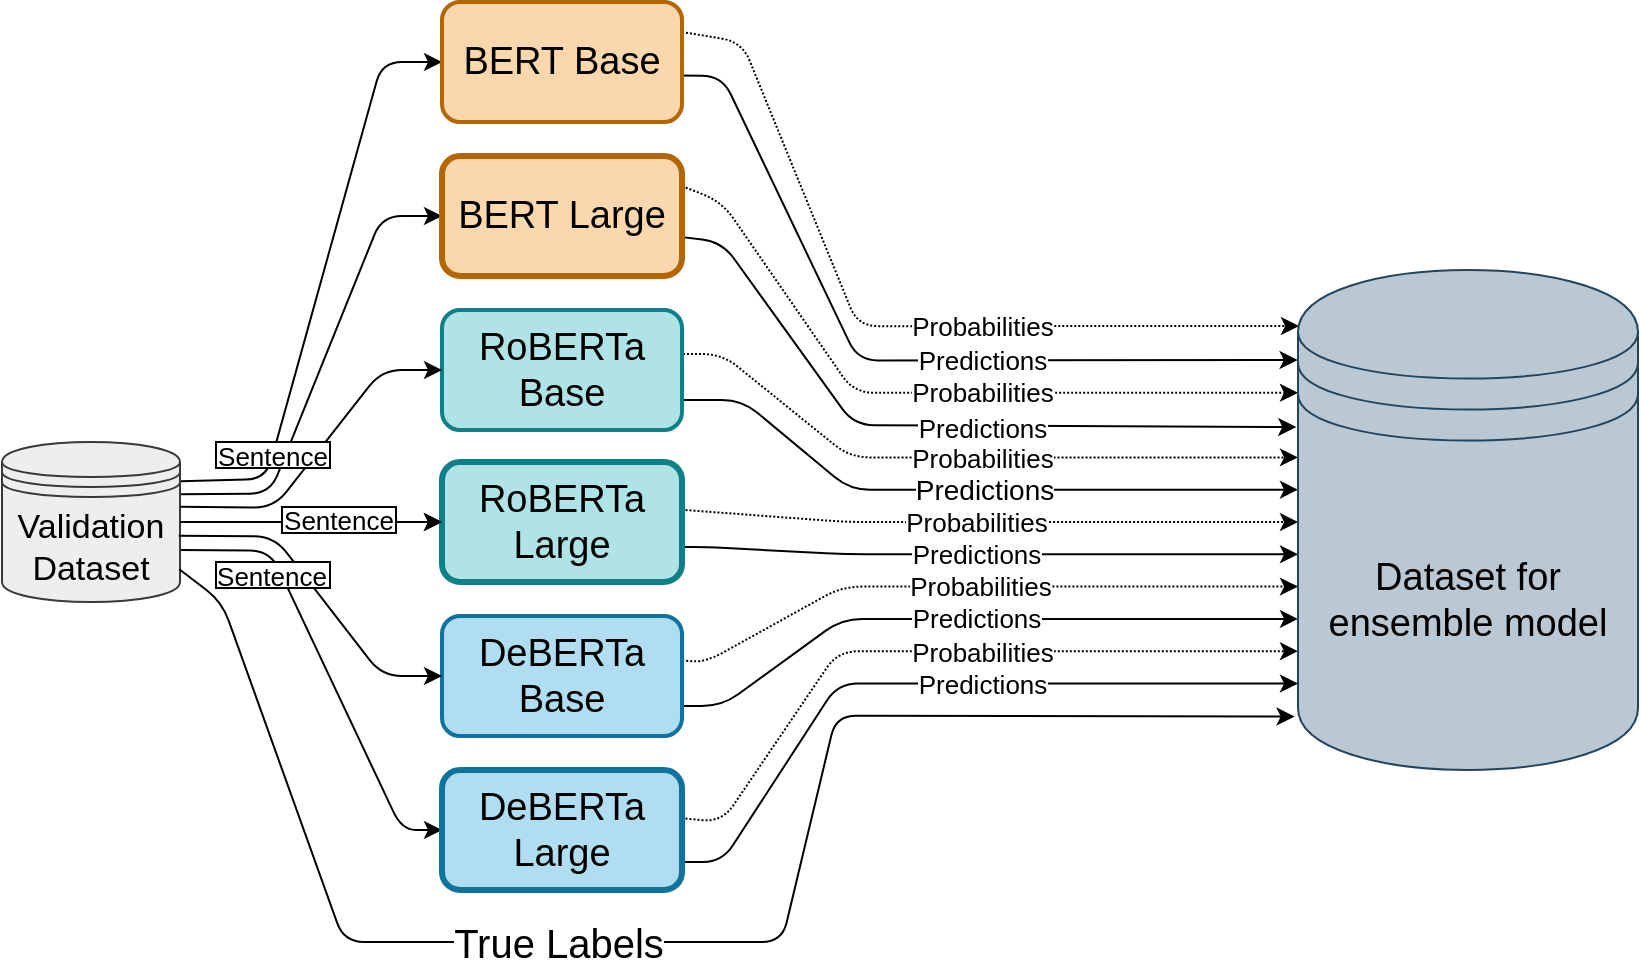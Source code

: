 <mxfile version="24.4.13" type="google">
  <diagram id="ZzDqadx2_SIlBwQup-JX" name="Page-1">
    <mxGraphModel grid="1" page="1" gridSize="10" guides="1" tooltips="1" connect="1" arrows="1" fold="1" pageScale="1" pageWidth="850" pageHeight="1100" math="0" shadow="0">
      <root>
        <mxCell id="0" />
        <mxCell id="1" parent="0" />
        <mxCell id="6gBF9ABzdq29Ft6zYh_U-1" value="Probabilities" style="edgeStyle=none;html=1;noEdgeStyle=1;orthogonal=1;dashed=1;dashPattern=1 1;fontSize=13;entryX=0.003;entryY=0.112;entryDx=0;entryDy=0;entryPerimeter=0;exitX=1;exitY=0.25;exitDx=0;exitDy=0;" parent="1" source="A6PBOMyZKVrQ29ENLVK5-2" target="6gBF9ABzdq29Ft6zYh_U-27" edge="1">
          <mxGeometry x="0.216" relative="1" as="geometry">
            <mxPoint x="633" y="202.077" as="targetPoint" />
            <Array as="points">
              <mxPoint x="390" y="60" />
              <mxPoint x="448" y="202.077" />
            </Array>
            <mxPoint x="360" y="16.5" as="sourcePoint" />
            <mxPoint as="offset" />
          </mxGeometry>
        </mxCell>
        <mxCell id="6gBF9ABzdq29Ft6zYh_U-2" value="Predictions" style="edgeStyle=none;html=1;noEdgeStyle=1;orthogonal=1;fontSize=13;entryX=-0.001;entryY=0.18;entryDx=0;entryDy=0;entryPerimeter=0;exitX=0.986;exitY=0.612;exitDx=0;exitDy=0;exitPerimeter=0;" parent="1" source="A6PBOMyZKVrQ29ENLVK5-2" target="6gBF9ABzdq29Ft6zYh_U-27" edge="1">
          <mxGeometry x="0.209" relative="1" as="geometry">
            <mxPoint x="633" y="219.231" as="targetPoint" />
            <Array as="points">
              <mxPoint x="380" y="77" />
              <mxPoint x="448" y="219.231" />
            </Array>
            <mxPoint x="360" y="42.5" as="sourcePoint" />
            <mxPoint as="offset" />
          </mxGeometry>
        </mxCell>
        <mxCell id="6gBF9ABzdq29Ft6zYh_U-9" style="edgeStyle=none;html=1;noEdgeStyle=1;orthogonal=1;exitX=1.004;exitY=0.245;exitDx=0;exitDy=0;exitPerimeter=0;entryX=0;entryY=0.5;entryDx=0;entryDy=0;" parent="1" source="A6PBOMyZKVrQ29ENLVK5-1" target="A6PBOMyZKVrQ29ENLVK5-2" edge="1">
          <mxGeometry relative="1" as="geometry">
            <Array as="points">
              <mxPoint x="152" y="278.571" />
              <mxPoint x="210" y="70" />
            </Array>
            <mxPoint x="140" y="279" as="sourcePoint" />
            <mxPoint x="240" y="30" as="targetPoint" />
          </mxGeometry>
        </mxCell>
        <mxCell id="6gBF9ABzdq29Ft6zYh_U-11" style="edgeStyle=none;html=1;noEdgeStyle=1;orthogonal=1;exitX=0.998;exitY=0.327;exitDx=0;exitDy=0;exitPerimeter=0;entryX=0;entryY=0.5;entryDx=0;entryDy=0;" parent="1" source="A6PBOMyZKVrQ29ENLVK5-1" target="A6PBOMyZKVrQ29ENLVK5-3" edge="1">
          <mxGeometry relative="1" as="geometry">
            <Array as="points">
              <mxPoint x="154" y="285.714" />
              <mxPoint x="210" y="147" />
            </Array>
            <mxPoint x="140" y="286" as="sourcePoint" />
            <mxPoint x="240" y="120" as="targetPoint" />
          </mxGeometry>
        </mxCell>
        <mxCell id="6gBF9ABzdq29Ft6zYh_U-12" style="edgeStyle=none;html=1;noEdgeStyle=1;orthogonal=1;exitX=0.995;exitY=0.675;exitDx=0;exitDy=0;exitPerimeter=0;entryX=0;entryY=0.5;entryDx=0;entryDy=0;" parent="1" source="A6PBOMyZKVrQ29ENLVK5-1" target="A6PBOMyZKVrQ29ENLVK5-7" edge="1">
          <mxGeometry relative="1" as="geometry">
            <mxPoint x="240" y="480" as="targetPoint" />
            <Array as="points">
              <mxPoint x="154" y="314.286" />
              <mxPoint x="220" y="454" />
            </Array>
            <mxPoint x="140" y="314" as="sourcePoint" />
          </mxGeometry>
        </mxCell>
        <mxCell id="6gBF9ABzdq29Ft6zYh_U-14" style="edgeStyle=none;html=1;noEdgeStyle=1;orthogonal=1;" parent="1" edge="1">
          <mxGeometry relative="1" as="geometry">
            <Array as="points">
              <mxPoint x="158" y="300.0" />
              <mxPoint x="228" y="300" />
            </Array>
            <mxPoint x="140" y="300" as="sourcePoint" />
            <mxPoint x="240" y="300" as="targetPoint" />
          </mxGeometry>
        </mxCell>
        <mxCell id="6gBF9ABzdq29Ft6zYh_U-17" value="Predictions" style="edgeStyle=none;html=1;noEdgeStyle=1;orthogonal=1;fontSize=13;entryX=-0.005;entryY=0.314;entryDx=0;entryDy=0;entryPerimeter=0;exitX=0.992;exitY=0.674;exitDx=0;exitDy=0;exitPerimeter=0;" parent="1" source="A6PBOMyZKVrQ29ENLVK5-3" target="6gBF9ABzdq29Ft6zYh_U-27" edge="1">
          <mxGeometry x="0.115" y="-1" relative="1" as="geometry">
            <mxPoint x="633" y="251.538" as="targetPoint" />
            <mxPoint x="360" y="132.5" as="sourcePoint" />
            <Array as="points">
              <mxPoint x="380" y="160" />
              <mxPoint x="446" y="251.538" />
            </Array>
            <mxPoint as="offset" />
          </mxGeometry>
        </mxCell>
        <mxCell id="6gBF9ABzdq29Ft6zYh_U-18" value="Predictions" style="edgeStyle=none;html=1;noEdgeStyle=1;orthogonal=1;fontSize=14;exitX=1;exitY=0.75;exitDx=0;exitDy=0;" parent="1" source="A6PBOMyZKVrQ29ENLVK5-4" target="6gBF9ABzdq29Ft6zYh_U-27" edge="1">
          <mxGeometry x="0.032" relative="1" as="geometry">
            <mxPoint x="660" y="235" as="targetPoint" />
            <mxPoint x="360" y="222.5" as="sourcePoint" />
            <Array as="points">
              <mxPoint x="390" y="239" />
              <mxPoint x="444" y="283.846" />
            </Array>
            <mxPoint as="offset" />
          </mxGeometry>
        </mxCell>
        <mxCell id="6gBF9ABzdq29Ft6zYh_U-19" value="Predictions" style="edgeStyle=none;html=1;noEdgeStyle=1;orthogonal=1;fontSize=13;" parent="1" target="6gBF9ABzdq29Ft6zYh_U-27" edge="1">
          <mxGeometry x="-0.047" relative="1" as="geometry">
            <mxPoint x="660" y="235" as="targetPoint" />
            <mxPoint x="360" y="312.5" as="sourcePoint" />
            <Array as="points">
              <mxPoint x="372" y="312.5" />
              <mxPoint x="442" y="316.154" />
            </Array>
            <mxPoint as="offset" />
          </mxGeometry>
        </mxCell>
        <mxCell id="6gBF9ABzdq29Ft6zYh_U-20" value="Probabilities" style="edgeStyle=none;html=1;noEdgeStyle=1;orthogonal=1;dashed=1;dashPattern=1 1;fontSize=13;exitX=1;exitY=0.25;exitDx=0;exitDy=0;" parent="1" source="A6PBOMyZKVrQ29ENLVK5-3" target="6gBF9ABzdq29Ft6zYh_U-27" edge="1">
          <mxGeometry x="0.121" relative="1" as="geometry">
            <mxPoint x="700" y="110" as="targetPoint" />
            <mxPoint x="360" y="107.5" as="sourcePoint" />
            <Array as="points">
              <mxPoint x="380" y="140" />
              <mxPoint x="446" y="235.385" />
            </Array>
            <mxPoint as="offset" />
          </mxGeometry>
        </mxCell>
        <mxCell id="6gBF9ABzdq29Ft6zYh_U-21" value="Probabilities" style="edgeStyle=none;html=1;noEdgeStyle=1;orthogonal=1;dashed=1;dashPattern=1 1;fontSize=13;exitX=1.004;exitY=0.367;exitDx=0;exitDy=0;exitPerimeter=0;" parent="1" source="A6PBOMyZKVrQ29ENLVK5-4" target="6gBF9ABzdq29Ft6zYh_U-27" edge="1">
          <mxGeometry x="0.03" relative="1" as="geometry">
            <mxPoint x="660" y="235" as="targetPoint" />
            <mxPoint x="360" y="197.5" as="sourcePoint" />
            <Array as="points">
              <mxPoint x="380" y="216" />
              <mxPoint x="444" y="267.692" />
            </Array>
            <mxPoint as="offset" />
          </mxGeometry>
        </mxCell>
        <mxCell id="6gBF9ABzdq29Ft6zYh_U-22" value="Probabilities" style="edgeStyle=none;html=1;noEdgeStyle=1;orthogonal=1;dashed=1;dashPattern=1 1;fontSize=13;exitX=0.998;exitY=0.398;exitDx=0;exitDy=0;exitPerimeter=0;" parent="1" source="A6PBOMyZKVrQ29ENLVK5-5" target="6gBF9ABzdq29Ft6zYh_U-27" edge="1">
          <mxGeometry x="-0.043" relative="1" as="geometry">
            <mxPoint x="660" y="235" as="targetPoint" />
            <mxPoint x="360" y="287.5" as="sourcePoint" />
            <Array as="points">
              <mxPoint x="442" y="300.0" />
            </Array>
            <mxPoint as="offset" />
          </mxGeometry>
        </mxCell>
        <mxCell id="6gBF9ABzdq29Ft6zYh_U-23" value="Predictions" style="edgeStyle=none;html=1;noEdgeStyle=1;orthogonal=1;fontSize=13;exitX=1;exitY=0.75;exitDx=0;exitDy=0;" parent="1" source="A6PBOMyZKVrQ29ENLVK5-6" target="6gBF9ABzdq29Ft6zYh_U-27" edge="1">
          <mxGeometry relative="1" as="geometry">
            <mxPoint x="680" y="350" as="targetPoint" />
            <mxPoint x="360" y="402.5" as="sourcePoint" />
            <Array as="points">
              <mxPoint x="380" y="392" />
              <mxPoint x="440" y="348.462" />
            </Array>
          </mxGeometry>
        </mxCell>
        <mxCell id="6gBF9ABzdq29Ft6zYh_U-24" value="Probabilities" style="edgeStyle=none;html=1;noEdgeStyle=1;orthogonal=1;dashed=1;dashPattern=1 1;fontSize=13;exitX=1.001;exitY=0.372;exitDx=0;exitDy=0;exitPerimeter=0;" parent="1" source="A6PBOMyZKVrQ29ENLVK5-6" target="6gBF9ABzdq29Ft6zYh_U-27" edge="1">
          <mxGeometry relative="1" as="geometry">
            <mxPoint x="660" y="235" as="targetPoint" />
            <mxPoint x="360" y="377.5" as="sourcePoint" />
            <Array as="points">
              <mxPoint x="372" y="370" />
              <mxPoint x="440" y="332.308" />
            </Array>
          </mxGeometry>
        </mxCell>
        <mxCell id="6gBF9ABzdq29Ft6zYh_U-25" value="Predictions" style="edgeStyle=none;html=1;noEdgeStyle=1;orthogonal=1;fontSize=13;" parent="1" target="6gBF9ABzdq29Ft6zYh_U-27" edge="1">
          <mxGeometry x="0.111" relative="1" as="geometry">
            <mxPoint x="660" y="195" as="targetPoint" />
            <mxPoint x="361" y="470" as="sourcePoint" />
            <Array as="points">
              <mxPoint x="380" y="470" />
              <mxPoint x="438" y="380.769" />
            </Array>
            <mxPoint as="offset" />
          </mxGeometry>
        </mxCell>
        <mxCell id="6gBF9ABzdq29Ft6zYh_U-26" value="Probabilities" style="edgeStyle=none;html=1;noEdgeStyle=1;orthogonal=1;dashed=1;dashPattern=1 1;fontSize=13;exitX=0.998;exitY=0.402;exitDx=0;exitDy=0;exitPerimeter=0;" parent="1" source="A6PBOMyZKVrQ29ENLVK5-7" target="6gBF9ABzdq29Ft6zYh_U-27" edge="1">
          <mxGeometry x="0.106" relative="1" as="geometry">
            <mxPoint x="700" y="210" as="targetPoint" />
            <mxPoint x="360" y="467.5" as="sourcePoint" />
            <Array as="points">
              <mxPoint x="380" y="450" />
              <mxPoint x="438" y="364.615" />
            </Array>
            <mxPoint as="offset" />
          </mxGeometry>
        </mxCell>
        <mxCell id="6gBF9ABzdq29Ft6zYh_U-27" value="Dataset for ensemble model" style="shape=datastore;whiteSpace=wrap;html=1;fillColor=#bac8d3;strokeColor=#23445d;fontSize=19;" parent="1" vertex="1">
          <mxGeometry x="668" y="174" width="170" height="250" as="geometry" />
        </mxCell>
        <mxCell id="A6PBOMyZKVrQ29ENLVK5-1" value="&lt;font style=&quot;font-size: 17px;&quot;&gt;Validation Dataset&lt;/font&gt;" style="shape=datastore;whiteSpace=wrap;html=1;fillColor=#eeeeee;strokeColor=#36393d;fontSize=17;" parent="1" vertex="1">
          <mxGeometry x="20" y="260" width="89" height="80" as="geometry" />
        </mxCell>
        <mxCell id="A6PBOMyZKVrQ29ENLVK5-2" value="BERT Base" style="rounded=1;whiteSpace=wrap;html=1;fontSize=19;fillColor=#fad7ac;strokeColor=#b46504;strokeWidth=2;" parent="1" vertex="1">
          <mxGeometry x="240" y="40" width="120" height="60" as="geometry" />
        </mxCell>
        <mxCell id="A6PBOMyZKVrQ29ENLVK5-3" value="BERT Large" style="rounded=1;whiteSpace=wrap;html=1;fontSize=19;fillColor=#fad7ac;strokeColor=#b46504;strokeWidth=3;" parent="1" vertex="1">
          <mxGeometry x="240" y="117" width="120" height="60" as="geometry" />
        </mxCell>
        <mxCell id="A6PBOMyZKVrQ29ENLVK5-4" value="RoBERTa Base" style="rounded=1;whiteSpace=wrap;html=1;fontSize=19;fillColor=#b0e3e6;strokeColor=#0e8088;strokeWidth=2;" parent="1" vertex="1">
          <mxGeometry x="240" y="194" width="120" height="60" as="geometry" />
        </mxCell>
        <mxCell id="A6PBOMyZKVrQ29ENLVK5-5" value="RoBERTa Large" style="rounded=1;whiteSpace=wrap;html=1;fontSize=19;fillColor=#b0e3e6;strokeColor=#0e8088;strokeWidth=3;" parent="1" vertex="1">
          <mxGeometry x="240" y="270" width="120" height="60" as="geometry" />
        </mxCell>
        <mxCell id="A6PBOMyZKVrQ29ENLVK5-6" value="DeBERTa Base" style="rounded=1;whiteSpace=wrap;html=1;fontSize=19;fillColor=#b1ddf0;strokeColor=#10739e;strokeWidth=2;" parent="1" vertex="1">
          <mxGeometry x="240" y="347" width="120" height="60" as="geometry" />
        </mxCell>
        <mxCell id="A6PBOMyZKVrQ29ENLVK5-7" value="DeBERTa Large" style="rounded=1;whiteSpace=wrap;html=1;fontSize=19;fillColor=#b1ddf0;strokeColor=#10739e;strokeWidth=3;" parent="1" vertex="1">
          <mxGeometry x="240" y="424" width="120" height="60" as="geometry" />
        </mxCell>
        <mxCell id="A6PBOMyZKVrQ29ENLVK5-19" style="edgeStyle=none;html=1;noEdgeStyle=1;orthogonal=1;exitX=1.001;exitY=0.404;exitDx=0;exitDy=0;exitPerimeter=0;entryX=0;entryY=0.5;entryDx=0;entryDy=0;" parent="1" source="A6PBOMyZKVrQ29ENLVK5-1" target="A6PBOMyZKVrQ29ENLVK5-4" edge="1">
          <mxGeometry relative="1" as="geometry">
            <Array as="points">
              <mxPoint x="156" y="292.857" />
              <mxPoint x="210" y="224" />
            </Array>
            <mxPoint x="140" y="293" as="sourcePoint" />
            <mxPoint x="240" y="210" as="targetPoint" />
          </mxGeometry>
        </mxCell>
        <mxCell id="A6PBOMyZKVrQ29ENLVK5-20" style="edgeStyle=none;html=1;noEdgeStyle=1;orthogonal=1;exitX=1;exitY=0.5;exitDx=0;exitDy=0;" parent="1" source="A6PBOMyZKVrQ29ENLVK5-1" edge="1">
          <mxGeometry relative="1" as="geometry">
            <Array as="points">
              <mxPoint x="158" y="300.0" />
              <mxPoint x="228" y="300" />
            </Array>
            <mxPoint x="140" y="300" as="sourcePoint" />
            <mxPoint x="240" y="300" as="targetPoint" />
          </mxGeometry>
        </mxCell>
        <mxCell id="A6PBOMyZKVrQ29ENLVK5-21" style="edgeStyle=none;html=1;noEdgeStyle=1;orthogonal=1;exitX=0.993;exitY=0.586;exitDx=0;exitDy=0;exitPerimeter=0;entryX=0;entryY=0.5;entryDx=0;entryDy=0;" parent="1" source="A6PBOMyZKVrQ29ENLVK5-1" target="A6PBOMyZKVrQ29ENLVK5-6" edge="1">
          <mxGeometry relative="1" as="geometry">
            <Array as="points">
              <mxPoint x="156" y="307.143" />
              <mxPoint x="210" y="377" />
            </Array>
            <mxPoint x="140" y="307" as="sourcePoint" />
            <mxPoint x="240" y="390" as="targetPoint" />
          </mxGeometry>
        </mxCell>
        <mxCell id="A6PBOMyZKVrQ29ENLVK5-24" value="&lt;font style=&quot;font-size: 20px;&quot;&gt;True Labels&lt;/font&gt;" style="edgeStyle=none;html=1;noEdgeStyle=1;orthogonal=1;exitX=0.996;exitY=0.795;exitDx=0;exitDy=0;exitPerimeter=0;entryX=-0.01;entryY=0.893;entryDx=0;entryDy=0;entryPerimeter=0;fontSize=20;" parent="1" source="A6PBOMyZKVrQ29ENLVK5-1" target="6gBF9ABzdq29Ft6zYh_U-27" edge="1">
          <mxGeometry x="-0.184" relative="1" as="geometry">
            <Array as="points">
              <mxPoint x="130" y="340" />
              <mxPoint x="191" y="510" />
              <mxPoint x="410" y="510" />
              <mxPoint x="437" y="396.923" />
            </Array>
            <mxPoint as="offset" />
            <mxPoint x="110.0" y="321.44" as="sourcePoint" />
            <mxPoint x="591" y="396.923" as="targetPoint" />
          </mxGeometry>
        </mxCell>
        <mxCell id="A6PBOMyZKVrQ29ENLVK5-25" value="" style="group;rotation=0;fillColor=#eeeeee;strokeColor=#36393d;" parent="1" vertex="1" connectable="0">
          <mxGeometry x="127" y="260" width="57" height="13" as="geometry" />
        </mxCell>
        <mxCell id="A6PBOMyZKVrQ29ENLVK5-17" value="" style="rounded=0;whiteSpace=wrap;html=1;rotation=0;" parent="A6PBOMyZKVrQ29ENLVK5-25" vertex="1">
          <mxGeometry width="57" height="13" as="geometry" />
        </mxCell>
        <mxCell id="A6PBOMyZKVrQ29ENLVK5-15" value="&lt;font style=&quot;font-size: 13px;&quot;&gt;Sentence&lt;/font&gt;" style="text;html=1;align=center;verticalAlign=middle;whiteSpace=wrap;rounded=0;fontSize=13;rotation=0;" parent="A6PBOMyZKVrQ29ENLVK5-25" vertex="1">
          <mxGeometry x="1" y="1" width="55" height="11" as="geometry" />
        </mxCell>
        <mxCell id="A6PBOMyZKVrQ29ENLVK5-30" value="" style="group;rotation=0;fillColor=#eeeeee;strokeColor=#36393d;fontSize=13;" parent="1" vertex="1" connectable="0">
          <mxGeometry x="127" y="320" width="57" height="13" as="geometry" />
        </mxCell>
        <mxCell id="A6PBOMyZKVrQ29ENLVK5-31" value="" style="rounded=0;whiteSpace=wrap;html=1;rotation=0;" parent="A6PBOMyZKVrQ29ENLVK5-30" vertex="1">
          <mxGeometry width="57" height="13" as="geometry" />
        </mxCell>
        <mxCell id="A6PBOMyZKVrQ29ENLVK5-32" value="&lt;font style=&quot;font-size: 13px;&quot;&gt;Sentence&lt;/font&gt;" style="text;html=1;align=center;verticalAlign=middle;whiteSpace=wrap;rounded=0;fontSize=13;rotation=0;" parent="A6PBOMyZKVrQ29ENLVK5-30" vertex="1">
          <mxGeometry y="2" width="56" height="9" as="geometry" />
        </mxCell>
        <mxCell id="A6PBOMyZKVrQ29ENLVK5-33" value="" style="group;rotation=0;fillColor=#eeeeee;strokeColor=#36393d;fontSize=13;" parent="1" vertex="1" connectable="0">
          <mxGeometry x="160" y="292.5" width="57" height="13" as="geometry" />
        </mxCell>
        <mxCell id="A6PBOMyZKVrQ29ENLVK5-34" value="" style="rounded=0;whiteSpace=wrap;html=1;rotation=0;" parent="A6PBOMyZKVrQ29ENLVK5-33" vertex="1">
          <mxGeometry width="57" height="13" as="geometry" />
        </mxCell>
        <mxCell id="A6PBOMyZKVrQ29ENLVK5-35" value="&lt;font style=&quot;font-size: 13px;&quot;&gt;Sentence&lt;/font&gt;" style="text;html=1;align=center;verticalAlign=middle;whiteSpace=wrap;rounded=0;fontSize=13;rotation=0;" parent="A6PBOMyZKVrQ29ENLVK5-33" vertex="1">
          <mxGeometry x="1" y="1" width="55" height="11" as="geometry" />
        </mxCell>
      </root>
    </mxGraphModel>
  </diagram>
</mxfile>
